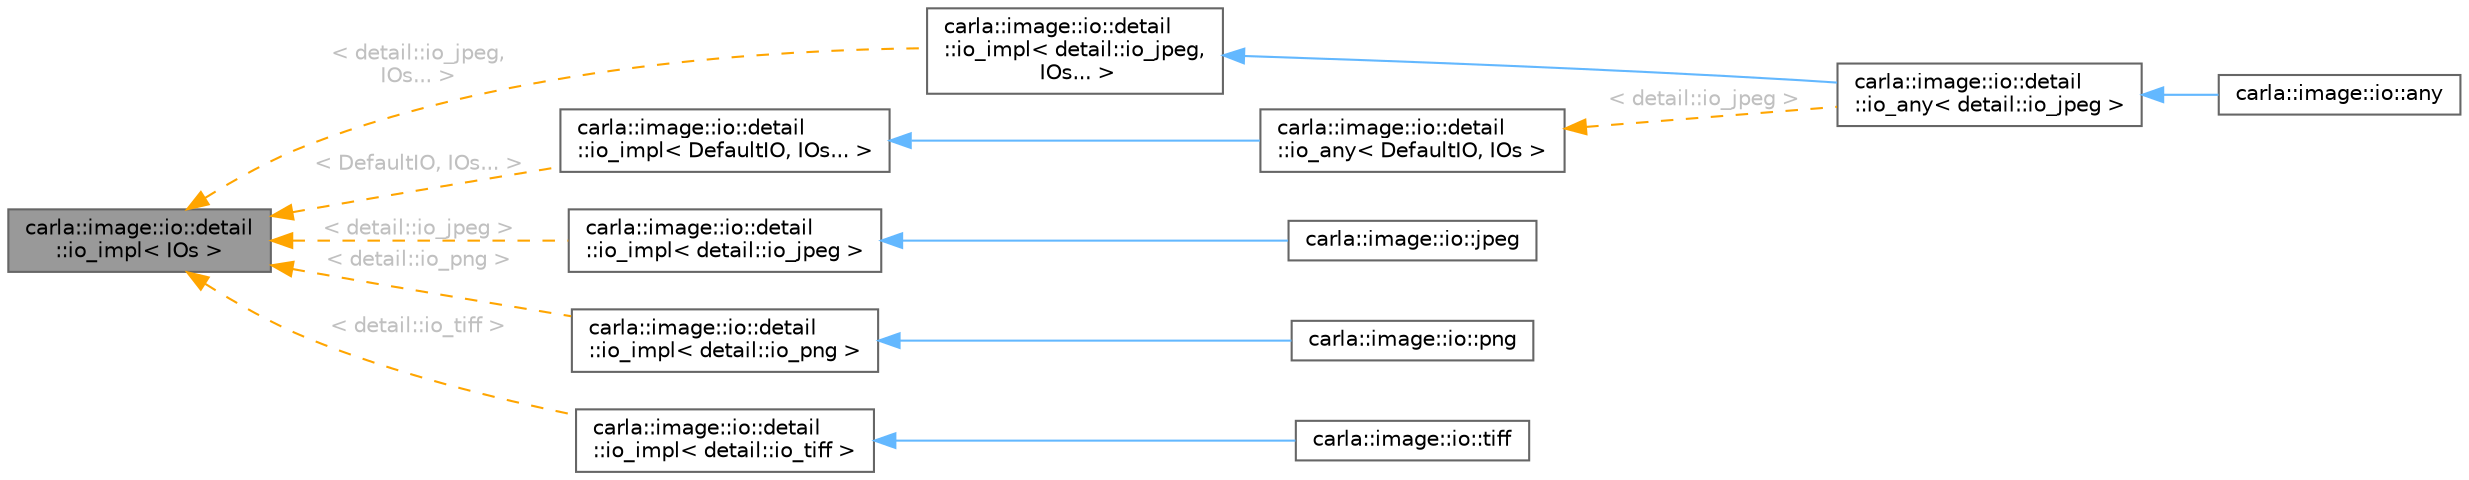 digraph "carla::image::io::detail::io_impl&lt; IOs &gt;"
{
 // INTERACTIVE_SVG=YES
 // LATEX_PDF_SIZE
  bgcolor="transparent";
  edge [fontname=Helvetica,fontsize=10,labelfontname=Helvetica,labelfontsize=10];
  node [fontname=Helvetica,fontsize=10,shape=box,height=0.2,width=0.4];
  rankdir="LR";
  Node1 [id="Node000001",label="carla::image::io::detail\l::io_impl\< IOs \>",height=0.2,width=0.4,color="gray40", fillcolor="grey60", style="filled", fontcolor="black",tooltip=" "];
  Node1 -> Node2 [id="edge1_Node000001_Node000002",dir="back",color="orange",style="dashed",tooltip=" ",label=" \< detail::io_jpeg,\l IOs... \>",fontcolor="grey" ];
  Node2 [id="Node000002",label="carla::image::io::detail\l::io_impl\< detail::io_jpeg,\l IOs... \>",height=0.2,width=0.4,color="gray40", fillcolor="white", style="filled",URL="$d2/d67/structcarla_1_1image_1_1io_1_1detail_1_1io__impl.html",tooltip=" "];
  Node2 -> Node3 [id="edge2_Node000002_Node000003",dir="back",color="steelblue1",style="solid",tooltip=" "];
  Node3 [id="Node000003",label="carla::image::io::detail\l::io_any\< detail::io_jpeg \>",height=0.2,width=0.4,color="gray40", fillcolor="white", style="filled",URL="$dd/d53/structcarla_1_1image_1_1io_1_1detail_1_1io__any.html",tooltip=" "];
  Node3 -> Node4 [id="edge3_Node000003_Node000004",dir="back",color="steelblue1",style="solid",tooltip=" "];
  Node4 [id="Node000004",label="carla::image::io::any",height=0.2,width=0.4,color="gray40", fillcolor="white", style="filled",URL="$d5/d12/structcarla_1_1image_1_1io_1_1any.html",tooltip=" "];
  Node1 -> Node5 [id="edge4_Node000001_Node000005",dir="back",color="orange",style="dashed",tooltip=" ",label=" \< DefaultIO, IOs... \>",fontcolor="grey" ];
  Node5 [id="Node000005",label="carla::image::io::detail\l::io_impl\< DefaultIO, IOs... \>",height=0.2,width=0.4,color="gray40", fillcolor="white", style="filled",URL="$d2/d67/structcarla_1_1image_1_1io_1_1detail_1_1io__impl.html",tooltip=" "];
  Node5 -> Node6 [id="edge5_Node000005_Node000006",dir="back",color="steelblue1",style="solid",tooltip=" "];
  Node6 [id="Node000006",label="carla::image::io::detail\l::io_any\< DefaultIO, IOs \>",height=0.2,width=0.4,color="gray40", fillcolor="white", style="filled",URL="$dd/d53/structcarla_1_1image_1_1io_1_1detail_1_1io__any.html",tooltip=" "];
  Node6 -> Node3 [id="edge6_Node000006_Node000003",dir="back",color="orange",style="dashed",tooltip=" ",label=" \< detail::io_jpeg \>",fontcolor="grey" ];
  Node1 -> Node7 [id="edge7_Node000001_Node000007",dir="back",color="orange",style="dashed",tooltip=" ",label=" \< detail::io_jpeg \>",fontcolor="grey" ];
  Node7 [id="Node000007",label="carla::image::io::detail\l::io_impl\< detail::io_jpeg \>",height=0.2,width=0.4,color="gray40", fillcolor="white", style="filled",URL="$d2/d67/structcarla_1_1image_1_1io_1_1detail_1_1io__impl.html",tooltip=" "];
  Node7 -> Node8 [id="edge8_Node000007_Node000008",dir="back",color="steelblue1",style="solid",tooltip=" "];
  Node8 [id="Node000008",label="carla::image::io::jpeg",height=0.2,width=0.4,color="gray40", fillcolor="white", style="filled",URL="$de/db9/structcarla_1_1image_1_1io_1_1jpeg.html",tooltip=" "];
  Node1 -> Node9 [id="edge9_Node000001_Node000009",dir="back",color="orange",style="dashed",tooltip=" ",label=" \< detail::io_png \>",fontcolor="grey" ];
  Node9 [id="Node000009",label="carla::image::io::detail\l::io_impl\< detail::io_png \>",height=0.2,width=0.4,color="gray40", fillcolor="white", style="filled",URL="$d2/d67/structcarla_1_1image_1_1io_1_1detail_1_1io__impl.html",tooltip=" "];
  Node9 -> Node10 [id="edge10_Node000009_Node000010",dir="back",color="steelblue1",style="solid",tooltip=" "];
  Node10 [id="Node000010",label="carla::image::io::png",height=0.2,width=0.4,color="gray40", fillcolor="white", style="filled",URL="$de/d0e/structcarla_1_1image_1_1io_1_1png.html",tooltip=" "];
  Node1 -> Node11 [id="edge11_Node000001_Node000011",dir="back",color="orange",style="dashed",tooltip=" ",label=" \< detail::io_tiff \>",fontcolor="grey" ];
  Node11 [id="Node000011",label="carla::image::io::detail\l::io_impl\< detail::io_tiff \>",height=0.2,width=0.4,color="gray40", fillcolor="white", style="filled",URL="$d2/d67/structcarla_1_1image_1_1io_1_1detail_1_1io__impl.html",tooltip=" "];
  Node11 -> Node12 [id="edge12_Node000011_Node000012",dir="back",color="steelblue1",style="solid",tooltip=" "];
  Node12 [id="Node000012",label="carla::image::io::tiff",height=0.2,width=0.4,color="gray40", fillcolor="white", style="filled",URL="$db/dcd/structcarla_1_1image_1_1io_1_1tiff.html",tooltip=" "];
}
